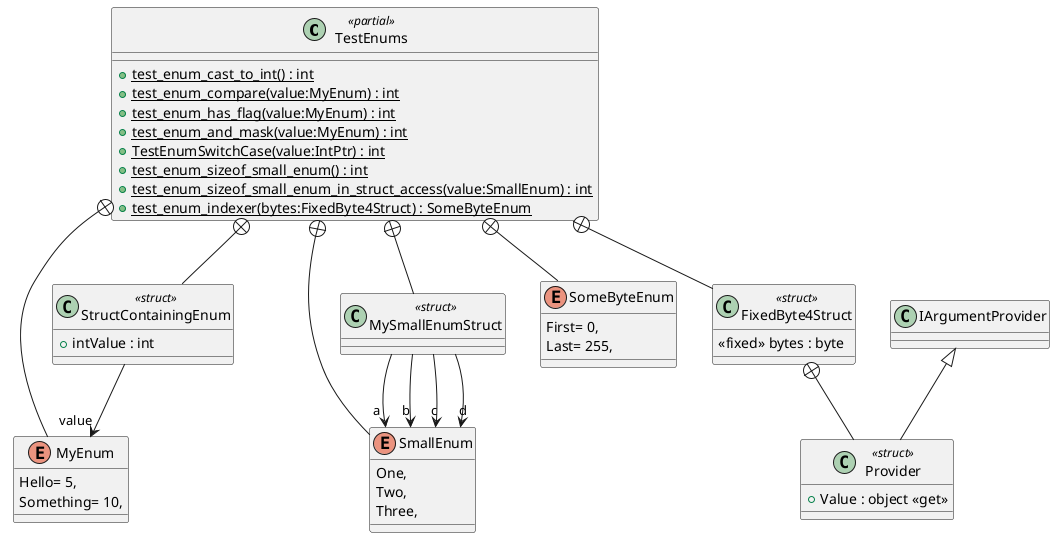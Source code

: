 @startuml
class TestEnums <<partial>> {
    + {static} test_enum_cast_to_int() : int
    + {static} test_enum_compare(value:MyEnum) : int
    + {static} test_enum_has_flag(value:MyEnum) : int
    + {static} test_enum_and_mask(value:MyEnum) : int
    + {static} TestEnumSwitchCase(value:IntPtr) : int
    + {static} test_enum_sizeof_small_enum() : int
    + {static} test_enum_sizeof_small_enum_in_struct_access(value:SmallEnum) : int
    + {static} test_enum_indexer(bytes:FixedByte4Struct) : SomeByteEnum
}
enum MyEnum {
    Hello= 5,
    Something= 10,
}
class StructContainingEnum <<struct>> {
    + intValue : int
}
enum SmallEnum {
    One,
    Two,
    Three,
}
class MySmallEnumStruct <<struct>> {
}
enum SomeByteEnum {
    First= 0,
    Last= 255,
}
class FixedByte4Struct <<struct>> {
    <<fixed>> bytes : byte
}
class Provider <<struct>> {
    + Value : object <<get>>
}
TestEnums +-- MyEnum
TestEnums +-- StructContainingEnum
StructContainingEnum --> "value" MyEnum
TestEnums +-- SmallEnum
TestEnums +-- MySmallEnumStruct
MySmallEnumStruct --> "a" SmallEnum
MySmallEnumStruct --> "b" SmallEnum
MySmallEnumStruct --> "c" SmallEnum
MySmallEnumStruct --> "d" SmallEnum
TestEnums +-- SomeByteEnum
TestEnums +-- FixedByte4Struct
FixedByte4Struct +-- Provider
IArgumentProvider <|-- Provider
@enduml
